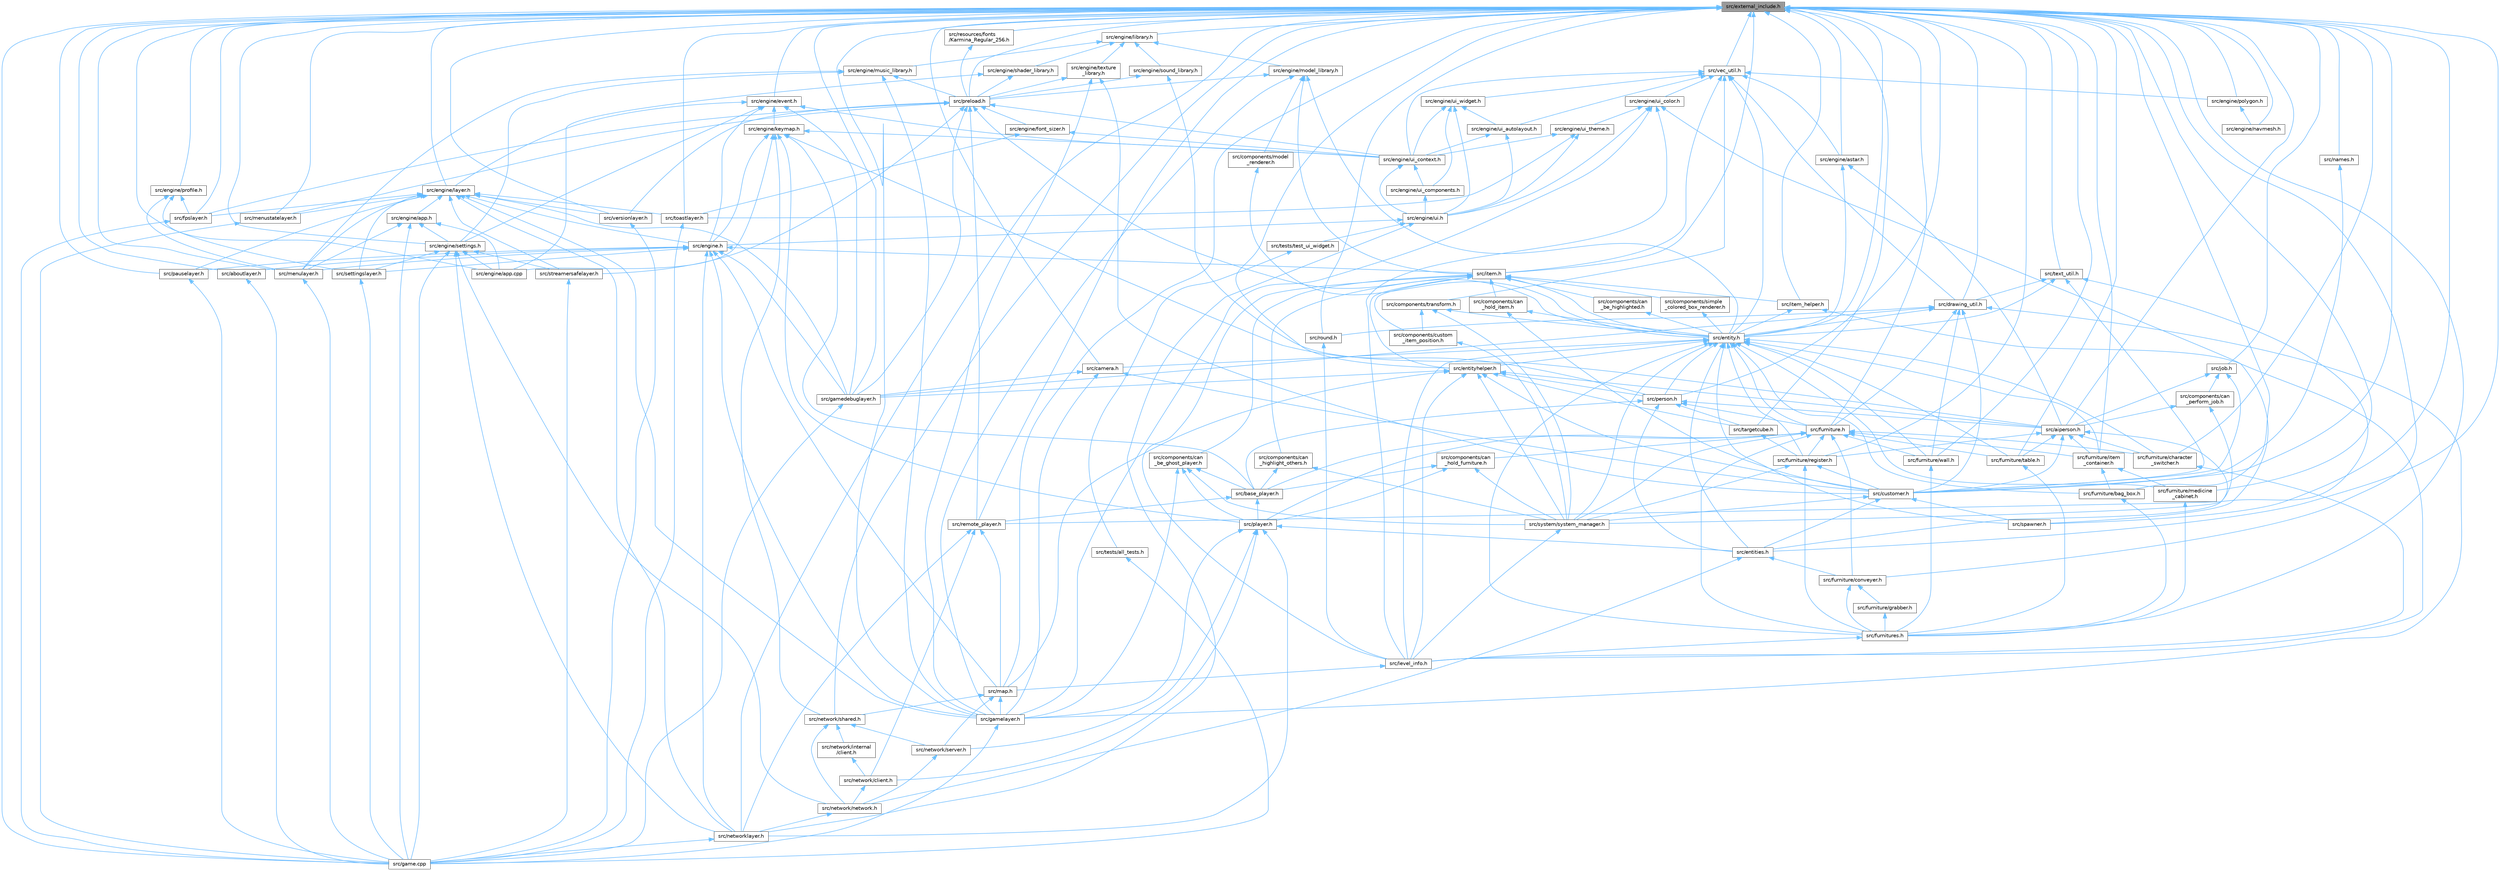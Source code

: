 digraph "src/external_include.h"
{
 // LATEX_PDF_SIZE
  bgcolor="transparent";
  edge [fontname=Helvetica,fontsize=10,labelfontname=Helvetica,labelfontsize=10];
  node [fontname=Helvetica,fontsize=10,shape=box,height=0.2,width=0.4];
  Node1 [label="src/external_include.h",height=0.2,width=0.4,color="gray40", fillcolor="grey60", style="filled", fontcolor="black",tooltip=" "];
  Node1 -> Node2 [dir="back",color="steelblue1",style="solid"];
  Node2 [label="src/aboutlayer.h",height=0.2,width=0.4,color="grey40", fillcolor="white", style="filled",URL="$d9/d95/aboutlayer_8h.html",tooltip=" "];
  Node2 -> Node3 [dir="back",color="steelblue1",style="solid"];
  Node3 [label="src/game.cpp",height=0.2,width=0.4,color="grey40", fillcolor="white", style="filled",URL="$df/dd9/game_8cpp.html",tooltip=" "];
  Node1 -> Node4 [dir="back",color="steelblue1",style="solid"];
  Node4 [label="src/aiperson.h",height=0.2,width=0.4,color="grey40", fillcolor="white", style="filled",URL="$d4/d16/aiperson_8h.html",tooltip=" "];
  Node4 -> Node5 [dir="back",color="steelblue1",style="solid"];
  Node5 [label="src/customer.h",height=0.2,width=0.4,color="grey40", fillcolor="white", style="filled",URL="$d3/d35/customer_8h.html",tooltip=" "];
  Node5 -> Node6 [dir="back",color="steelblue1",style="solid"];
  Node6 [label="src/entities.h",height=0.2,width=0.4,color="grey40", fillcolor="white", style="filled",URL="$dd/d5a/entities_8h.html",tooltip=" "];
  Node6 -> Node7 [dir="back",color="steelblue1",style="solid"];
  Node7 [label="src/furniture/conveyer.h",height=0.2,width=0.4,color="grey40", fillcolor="white", style="filled",URL="$de/d1f/conveyer_8h.html",tooltip=" "];
  Node7 -> Node8 [dir="back",color="steelblue1",style="solid"];
  Node8 [label="src/furniture/grabber.h",height=0.2,width=0.4,color="grey40", fillcolor="white", style="filled",URL="$d3/d54/grabber_8h.html",tooltip=" "];
  Node8 -> Node9 [dir="back",color="steelblue1",style="solid"];
  Node9 [label="src/furnitures.h",height=0.2,width=0.4,color="grey40", fillcolor="white", style="filled",URL="$d7/d84/furnitures_8h.html",tooltip=" "];
  Node9 -> Node10 [dir="back",color="steelblue1",style="solid"];
  Node10 [label="src/level_info.h",height=0.2,width=0.4,color="grey40", fillcolor="white", style="filled",URL="$d0/d49/level__info_8h.html",tooltip=" "];
  Node10 -> Node11 [dir="back",color="steelblue1",style="solid"];
  Node11 [label="src/map.h",height=0.2,width=0.4,color="grey40", fillcolor="white", style="filled",URL="$dc/db7/map_8h.html",tooltip=" "];
  Node11 -> Node12 [dir="back",color="steelblue1",style="solid"];
  Node12 [label="src/gamelayer.h",height=0.2,width=0.4,color="grey40", fillcolor="white", style="filled",URL="$d3/d3b/gamelayer_8h.html",tooltip=" "];
  Node12 -> Node3 [dir="back",color="steelblue1",style="solid"];
  Node11 -> Node13 [dir="back",color="steelblue1",style="solid"];
  Node13 [label="src/network/server.h",height=0.2,width=0.4,color="grey40", fillcolor="white", style="filled",URL="$d8/dc3/server_8h.html",tooltip=" "];
  Node13 -> Node14 [dir="back",color="steelblue1",style="solid"];
  Node14 [label="src/network/network.h",height=0.2,width=0.4,color="grey40", fillcolor="white", style="filled",URL="$d9/d94/network_8h.html",tooltip=" "];
  Node14 -> Node15 [dir="back",color="steelblue1",style="solid"];
  Node15 [label="src/networklayer.h",height=0.2,width=0.4,color="grey40", fillcolor="white", style="filled",URL="$d3/d80/networklayer_8h.html",tooltip=" "];
  Node15 -> Node3 [dir="back",color="steelblue1",style="solid"];
  Node11 -> Node16 [dir="back",color="steelblue1",style="solid"];
  Node16 [label="src/network/shared.h",height=0.2,width=0.4,color="grey40", fillcolor="white", style="filled",URL="$da/db4/shared_8h.html",tooltip=" "];
  Node16 -> Node17 [dir="back",color="steelblue1",style="solid"];
  Node17 [label="src/network/internal\l/client.h",height=0.2,width=0.4,color="grey40", fillcolor="white", style="filled",URL="$da/dde/internal_2client_8h.html",tooltip=" "];
  Node17 -> Node18 [dir="back",color="steelblue1",style="solid"];
  Node18 [label="src/network/client.h",height=0.2,width=0.4,color="grey40", fillcolor="white", style="filled",URL="$d8/de1/client_8h.html",tooltip=" "];
  Node18 -> Node14 [dir="back",color="steelblue1",style="solid"];
  Node16 -> Node14 [dir="back",color="steelblue1",style="solid"];
  Node16 -> Node13 [dir="back",color="steelblue1",style="solid"];
  Node7 -> Node9 [dir="back",color="steelblue1",style="solid"];
  Node6 -> Node14 [dir="back",color="steelblue1",style="solid"];
  Node5 -> Node19 [dir="back",color="steelblue1",style="solid"];
  Node19 [label="src/spawner.h",height=0.2,width=0.4,color="grey40", fillcolor="white", style="filled",URL="$d7/d85/spawner_8h.html",tooltip=" "];
  Node5 -> Node20 [dir="back",color="steelblue1",style="solid"];
  Node20 [label="src/system/system_manager.h",height=0.2,width=0.4,color="grey40", fillcolor="white", style="filled",URL="$df/dbe/system__manager_8h.html",tooltip=" "];
  Node20 -> Node10 [dir="back",color="steelblue1",style="solid"];
  Node4 -> Node6 [dir="back",color="steelblue1",style="solid"];
  Node4 -> Node21 [dir="back",color="steelblue1",style="solid"];
  Node21 [label="src/furniture/character\l_switcher.h",height=0.2,width=0.4,color="grey40", fillcolor="white", style="filled",URL="$df/d3e/character__switcher_8h.html",tooltip=" "];
  Node21 -> Node10 [dir="back",color="steelblue1",style="solid"];
  Node4 -> Node22 [dir="back",color="steelblue1",style="solid"];
  Node22 [label="src/furniture/item\l_container.h",height=0.2,width=0.4,color="grey40", fillcolor="white", style="filled",URL="$d8/d1b/item__container_8h.html",tooltip=" "];
  Node22 -> Node23 [dir="back",color="steelblue1",style="solid"];
  Node23 [label="src/furniture/bag_box.h",height=0.2,width=0.4,color="grey40", fillcolor="white", style="filled",URL="$de/db3/bag__box_8h.html",tooltip=" "];
  Node23 -> Node9 [dir="back",color="steelblue1",style="solid"];
  Node22 -> Node24 [dir="back",color="steelblue1",style="solid"];
  Node24 [label="src/furniture/medicine\l_cabinet.h",height=0.2,width=0.4,color="grey40", fillcolor="white", style="filled",URL="$d4/d27/medicine__cabinet_8h.html",tooltip=" "];
  Node24 -> Node9 [dir="back",color="steelblue1",style="solid"];
  Node4 -> Node25 [dir="back",color="steelblue1",style="solid"];
  Node25 [label="src/furniture/register.h",height=0.2,width=0.4,color="grey40", fillcolor="white", style="filled",URL="$df/d80/register_8h.html",tooltip=" "];
  Node25 -> Node5 [dir="back",color="steelblue1",style="solid"];
  Node25 -> Node9 [dir="back",color="steelblue1",style="solid"];
  Node25 -> Node20 [dir="back",color="steelblue1",style="solid"];
  Node4 -> Node26 [dir="back",color="steelblue1",style="solid"];
  Node26 [label="src/furniture/table.h",height=0.2,width=0.4,color="grey40", fillcolor="white", style="filled",URL="$dd/d98/table_8h.html",tooltip=" "];
  Node26 -> Node9 [dir="back",color="steelblue1",style="solid"];
  Node1 -> Node27 [dir="back",color="steelblue1",style="solid"];
  Node27 [label="src/camera.h",height=0.2,width=0.4,color="grey40", fillcolor="white", style="filled",URL="$d7/df6/camera_8h.html",tooltip=" "];
  Node27 -> Node5 [dir="back",color="steelblue1",style="solid"];
  Node27 -> Node28 [dir="back",color="steelblue1",style="solid"];
  Node28 [label="src/gamedebuglayer.h",height=0.2,width=0.4,color="grey40", fillcolor="white", style="filled",URL="$dd/d0d/gamedebuglayer_8h.html",tooltip=" "];
  Node28 -> Node3 [dir="back",color="steelblue1",style="solid"];
  Node27 -> Node12 [dir="back",color="steelblue1",style="solid"];
  Node1 -> Node5 [dir="back",color="steelblue1",style="solid"];
  Node1 -> Node29 [dir="back",color="steelblue1",style="solid"];
  Node29 [label="src/drawing_util.h",height=0.2,width=0.4,color="grey40", fillcolor="white", style="filled",URL="$df/db6/drawing__util_8h.html",tooltip=" "];
  Node29 -> Node5 [dir="back",color="steelblue1",style="solid"];
  Node29 -> Node30 [dir="back",color="steelblue1",style="solid"];
  Node30 [label="src/entity.h",height=0.2,width=0.4,color="grey40", fillcolor="white", style="filled",URL="$d8/d83/entity_8h.html",tooltip=" "];
  Node30 -> Node27 [dir="back",color="steelblue1",style="solid"];
  Node30 -> Node6 [dir="back",color="steelblue1",style="solid"];
  Node30 -> Node31 [dir="back",color="steelblue1",style="solid"];
  Node31 [label="src/entityhelper.h",height=0.2,width=0.4,color="grey40", fillcolor="white", style="filled",URL="$d9/d3c/entityhelper_8h.html",tooltip=" "];
  Node31 -> Node4 [dir="back",color="steelblue1",style="solid"];
  Node31 -> Node5 [dir="back",color="steelblue1",style="solid"];
  Node31 -> Node28 [dir="back",color="steelblue1",style="solid"];
  Node31 -> Node10 [dir="back",color="steelblue1",style="solid"];
  Node31 -> Node11 [dir="back",color="steelblue1",style="solid"];
  Node31 -> Node32 [dir="back",color="steelblue1",style="solid"];
  Node32 [label="src/person.h",height=0.2,width=0.4,color="grey40", fillcolor="white", style="filled",URL="$d4/d98/person_8h.html",tooltip=" "];
  Node32 -> Node4 [dir="back",color="steelblue1",style="solid"];
  Node32 -> Node33 [dir="back",color="steelblue1",style="solid"];
  Node33 [label="src/base_player.h",height=0.2,width=0.4,color="grey40", fillcolor="white", style="filled",URL="$d7/dc6/base__player_8h.html",tooltip=" "];
  Node33 -> Node34 [dir="back",color="steelblue1",style="solid"];
  Node34 [label="src/player.h",height=0.2,width=0.4,color="grey40", fillcolor="white", style="filled",URL="$d3/d62/player_8h.html",tooltip=" "];
  Node34 -> Node6 [dir="back",color="steelblue1",style="solid"];
  Node34 -> Node12 [dir="back",color="steelblue1",style="solid"];
  Node34 -> Node18 [dir="back",color="steelblue1",style="solid"];
  Node34 -> Node13 [dir="back",color="steelblue1",style="solid"];
  Node34 -> Node15 [dir="back",color="steelblue1",style="solid"];
  Node33 -> Node35 [dir="back",color="steelblue1",style="solid"];
  Node35 [label="src/remote_player.h",height=0.2,width=0.4,color="grey40", fillcolor="white", style="filled",URL="$d2/d24/remote__player_8h.html",tooltip=" "];
  Node35 -> Node11 [dir="back",color="steelblue1",style="solid"];
  Node35 -> Node18 [dir="back",color="steelblue1",style="solid"];
  Node35 -> Node15 [dir="back",color="steelblue1",style="solid"];
  Node32 -> Node6 [dir="back",color="steelblue1",style="solid"];
  Node32 -> Node36 [dir="back",color="steelblue1",style="solid"];
  Node36 [label="src/furniture.h",height=0.2,width=0.4,color="grey40", fillcolor="white", style="filled",URL="$d1/d57/furniture_8h.html",tooltip=" "];
  Node36 -> Node33 [dir="back",color="steelblue1",style="solid"];
  Node36 -> Node37 [dir="back",color="steelblue1",style="solid"];
  Node37 [label="src/components/can\l_hold_furniture.h",height=0.2,width=0.4,color="grey40", fillcolor="white", style="filled",URL="$d6/d76/can__hold__furniture_8h.html",tooltip=" "];
  Node37 -> Node33 [dir="back",color="steelblue1",style="solid"];
  Node37 -> Node34 [dir="back",color="steelblue1",style="solid"];
  Node37 -> Node20 [dir="back",color="steelblue1",style="solid"];
  Node36 -> Node21 [dir="back",color="steelblue1",style="solid"];
  Node36 -> Node7 [dir="back",color="steelblue1",style="solid"];
  Node36 -> Node22 [dir="back",color="steelblue1",style="solid"];
  Node36 -> Node25 [dir="back",color="steelblue1",style="solid"];
  Node36 -> Node26 [dir="back",color="steelblue1",style="solid"];
  Node36 -> Node38 [dir="back",color="steelblue1",style="solid"];
  Node38 [label="src/furniture/wall.h",height=0.2,width=0.4,color="grey40", fillcolor="white", style="filled",URL="$d1/d4f/wall_8h.html",tooltip=" "];
  Node38 -> Node9 [dir="back",color="steelblue1",style="solid"];
  Node36 -> Node9 [dir="back",color="steelblue1",style="solid"];
  Node36 -> Node34 [dir="back",color="steelblue1",style="solid"];
  Node36 -> Node20 [dir="back",color="steelblue1",style="solid"];
  Node32 -> Node39 [dir="back",color="steelblue1",style="solid"];
  Node39 [label="src/targetcube.h",height=0.2,width=0.4,color="grey40", fillcolor="white", style="filled",URL="$d5/d00/targetcube_8h.html",tooltip=" "];
  Node39 -> Node25 [dir="back",color="steelblue1",style="solid"];
  Node31 -> Node20 [dir="back",color="steelblue1",style="solid"];
  Node31 -> Node39 [dir="back",color="steelblue1",style="solid"];
  Node30 -> Node36 [dir="back",color="steelblue1",style="solid"];
  Node30 -> Node23 [dir="back",color="steelblue1",style="solid"];
  Node30 -> Node21 [dir="back",color="steelblue1",style="solid"];
  Node30 -> Node22 [dir="back",color="steelblue1",style="solid"];
  Node30 -> Node24 [dir="back",color="steelblue1",style="solid"];
  Node30 -> Node25 [dir="back",color="steelblue1",style="solid"];
  Node30 -> Node26 [dir="back",color="steelblue1",style="solid"];
  Node30 -> Node38 [dir="back",color="steelblue1",style="solid"];
  Node30 -> Node9 [dir="back",color="steelblue1",style="solid"];
  Node30 -> Node10 [dir="back",color="steelblue1",style="solid"];
  Node30 -> Node32 [dir="back",color="steelblue1",style="solid"];
  Node30 -> Node19 [dir="back",color="steelblue1",style="solid"];
  Node30 -> Node20 [dir="back",color="steelblue1",style="solid"];
  Node29 -> Node36 [dir="back",color="steelblue1",style="solid"];
  Node29 -> Node38 [dir="back",color="steelblue1",style="solid"];
  Node29 -> Node28 [dir="back",color="steelblue1",style="solid"];
  Node29 -> Node12 [dir="back",color="steelblue1",style="solid"];
  Node29 -> Node40 [dir="back",color="steelblue1",style="solid"];
  Node40 [label="src/round.h",height=0.2,width=0.4,color="grey40", fillcolor="white", style="filled",URL="$d1/d71/round_8h.html",tooltip=" "];
  Node40 -> Node10 [dir="back",color="steelblue1",style="solid"];
  Node1 -> Node41 [dir="back",color="steelblue1",style="solid"];
  Node41 [label="src/engine/astar.h",height=0.2,width=0.4,color="grey40", fillcolor="white", style="filled",URL="$d8/d56/astar_8h.html",tooltip=" "];
  Node41 -> Node4 [dir="back",color="steelblue1",style="solid"];
  Node41 -> Node30 [dir="back",color="steelblue1",style="solid"];
  Node1 -> Node42 [dir="back",color="steelblue1",style="solid"];
  Node42 [label="src/engine/event.h",height=0.2,width=0.4,color="grey40", fillcolor="white", style="filled",URL="$dd/d20/event_8h.html",tooltip=" "];
  Node42 -> Node43 [dir="back",color="steelblue1",style="solid"];
  Node43 [label="src/engine.h",height=0.2,width=0.4,color="grey40", fillcolor="white", style="filled",URL="$d1/d55/engine_8h.html",tooltip=" "];
  Node43 -> Node2 [dir="back",color="steelblue1",style="solid"];
  Node43 -> Node28 [dir="back",color="steelblue1",style="solid"];
  Node43 -> Node12 [dir="back",color="steelblue1",style="solid"];
  Node43 -> Node44 [dir="back",color="steelblue1",style="solid"];
  Node44 [label="src/item.h",height=0.2,width=0.4,color="grey40", fillcolor="white", style="filled",URL="$df/d1f/item_8h.html",tooltip=" "];
  Node44 -> Node45 [dir="back",color="steelblue1",style="solid"];
  Node45 [label="src/components/can\l_be_ghost_player.h",height=0.2,width=0.4,color="grey40", fillcolor="white", style="filled",URL="$d1/d8a/can__be__ghost__player_8h.html",tooltip=" "];
  Node45 -> Node33 [dir="back",color="steelblue1",style="solid"];
  Node45 -> Node12 [dir="back",color="steelblue1",style="solid"];
  Node45 -> Node34 [dir="back",color="steelblue1",style="solid"];
  Node45 -> Node20 [dir="back",color="steelblue1",style="solid"];
  Node44 -> Node46 [dir="back",color="steelblue1",style="solid"];
  Node46 [label="src/components/can\l_be_highlighted.h",height=0.2,width=0.4,color="grey40", fillcolor="white", style="filled",URL="$db/d75/can__be__highlighted_8h.html",tooltip=" "];
  Node46 -> Node30 [dir="back",color="steelblue1",style="solid"];
  Node44 -> Node47 [dir="back",color="steelblue1",style="solid"];
  Node47 [label="src/components/can\l_highlight_others.h",height=0.2,width=0.4,color="grey40", fillcolor="white", style="filled",URL="$dd/dad/can__highlight__others_8h.html",tooltip=" "];
  Node47 -> Node33 [dir="back",color="steelblue1",style="solid"];
  Node47 -> Node20 [dir="back",color="steelblue1",style="solid"];
  Node44 -> Node48 [dir="back",color="steelblue1",style="solid"];
  Node48 [label="src/components/can\l_hold_item.h",height=0.2,width=0.4,color="grey40", fillcolor="white", style="filled",URL="$dc/d28/can__hold__item_8h.html",tooltip=" "];
  Node48 -> Node5 [dir="back",color="steelblue1",style="solid"];
  Node48 -> Node30 [dir="back",color="steelblue1",style="solid"];
  Node44 -> Node49 [dir="back",color="steelblue1",style="solid"];
  Node49 [label="src/components/custom\l_item_position.h",height=0.2,width=0.4,color="grey40", fillcolor="white", style="filled",URL="$df/de8/custom__item__position_8h.html",tooltip=" "];
  Node49 -> Node20 [dir="back",color="steelblue1",style="solid"];
  Node44 -> Node50 [dir="back",color="steelblue1",style="solid"];
  Node50 [label="src/components/simple\l_colored_box_renderer.h",height=0.2,width=0.4,color="grey40", fillcolor="white", style="filled",URL="$d7/d5e/simple__colored__box__renderer_8h.html",tooltip=" "];
  Node50 -> Node30 [dir="back",color="steelblue1",style="solid"];
  Node44 -> Node30 [dir="back",color="steelblue1",style="solid"];
  Node44 -> Node31 [dir="back",color="steelblue1",style="solid"];
  Node44 -> Node51 [dir="back",color="steelblue1",style="solid"];
  Node51 [label="src/item_helper.h",height=0.2,width=0.4,color="grey40", fillcolor="white", style="filled",URL="$d0/d4e/item__helper_8h.html",tooltip=" "];
  Node51 -> Node30 [dir="back",color="steelblue1",style="solid"];
  Node51 -> Node10 [dir="back",color="steelblue1",style="solid"];
  Node44 -> Node10 [dir="back",color="steelblue1",style="solid"];
  Node43 -> Node11 [dir="back",color="steelblue1",style="solid"];
  Node43 -> Node52 [dir="back",color="steelblue1",style="solid"];
  Node52 [label="src/menulayer.h",height=0.2,width=0.4,color="grey40", fillcolor="white", style="filled",URL="$de/dc7/menulayer_8h.html",tooltip=" "];
  Node52 -> Node3 [dir="back",color="steelblue1",style="solid"];
  Node43 -> Node15 [dir="back",color="steelblue1",style="solid"];
  Node43 -> Node53 [dir="back",color="steelblue1",style="solid"];
  Node53 [label="src/pauselayer.h",height=0.2,width=0.4,color="grey40", fillcolor="white", style="filled",URL="$d9/d31/pauselayer_8h.html",tooltip=" "];
  Node53 -> Node3 [dir="back",color="steelblue1",style="solid"];
  Node43 -> Node54 [dir="back",color="steelblue1",style="solid"];
  Node54 [label="src/settingslayer.h",height=0.2,width=0.4,color="grey40", fillcolor="white", style="filled",URL="$d2/d4a/settingslayer_8h.html",tooltip=" "];
  Node54 -> Node3 [dir="back",color="steelblue1",style="solid"];
  Node42 -> Node55 [dir="back",color="steelblue1",style="solid"];
  Node55 [label="src/engine/keymap.h",height=0.2,width=0.4,color="grey40", fillcolor="white", style="filled",URL="$da/d9a/keymap_8h.html",tooltip=" "];
  Node55 -> Node33 [dir="back",color="steelblue1",style="solid"];
  Node55 -> Node43 [dir="back",color="steelblue1",style="solid"];
  Node55 -> Node56 [dir="back",color="steelblue1",style="solid"];
  Node56 [label="src/engine/app.cpp",height=0.2,width=0.4,color="grey40", fillcolor="white", style="filled",URL="$d5/df2/app_8cpp.html",tooltip=" "];
  Node55 -> Node57 [dir="back",color="steelblue1",style="solid"];
  Node57 [label="src/engine/ui_context.h",height=0.2,width=0.4,color="grey40", fillcolor="white", style="filled",URL="$d7/d92/ui__context_8h.html",tooltip=" "];
  Node57 -> Node58 [dir="back",color="steelblue1",style="solid"];
  Node58 [label="src/engine/ui.h",height=0.2,width=0.4,color="grey40", fillcolor="white", style="filled",URL="$d9/d3b/ui_8h.html",tooltip=" "];
  Node58 -> Node43 [dir="back",color="steelblue1",style="solid"];
  Node58 -> Node15 [dir="back",color="steelblue1",style="solid"];
  Node58 -> Node59 [dir="back",color="steelblue1",style="solid"];
  Node59 [label="src/tests/test_ui_widget.h",height=0.2,width=0.4,color="grey40", fillcolor="white", style="filled",URL="$d4/d4f/test__ui__widget_8h.html",tooltip=" "];
  Node59 -> Node60 [dir="back",color="steelblue1",style="solid"];
  Node60 [label="src/tests/all_tests.h",height=0.2,width=0.4,color="grey40", fillcolor="white", style="filled",URL="$d4/d3d/all__tests_8h.html",tooltip=" "];
  Node60 -> Node3 [dir="back",color="steelblue1",style="solid"];
  Node57 -> Node61 [dir="back",color="steelblue1",style="solid"];
  Node61 [label="src/engine/ui_components.h",height=0.2,width=0.4,color="grey40", fillcolor="white", style="filled",URL="$d5/dd8/ui__components_8h.html",tooltip=" "];
  Node61 -> Node58 [dir="back",color="steelblue1",style="solid"];
  Node55 -> Node16 [dir="back",color="steelblue1",style="solid"];
  Node55 -> Node32 [dir="back",color="steelblue1",style="solid"];
  Node55 -> Node34 [dir="back",color="steelblue1",style="solid"];
  Node42 -> Node62 [dir="back",color="steelblue1",style="solid"];
  Node62 [label="src/engine/layer.h",height=0.2,width=0.4,color="grey40", fillcolor="white", style="filled",URL="$d3/d3b/layer_8h.html",tooltip=" "];
  Node62 -> Node43 [dir="back",color="steelblue1",style="solid"];
  Node62 -> Node63 [dir="back",color="steelblue1",style="solid"];
  Node63 [label="src/engine/app.h",height=0.2,width=0.4,color="grey40", fillcolor="white", style="filled",URL="$d2/d39/app_8h.html",tooltip=" "];
  Node63 -> Node56 [dir="back",color="steelblue1",style="solid"];
  Node63 -> Node64 [dir="back",color="steelblue1",style="solid"];
  Node64 [label="src/engine/settings.h",height=0.2,width=0.4,color="grey40", fillcolor="white", style="filled",URL="$de/d60/settings_8h.html",tooltip=" "];
  Node64 -> Node56 [dir="back",color="steelblue1",style="solid"];
  Node64 -> Node3 [dir="back",color="steelblue1",style="solid"];
  Node64 -> Node14 [dir="back",color="steelblue1",style="solid"];
  Node64 -> Node15 [dir="back",color="steelblue1",style="solid"];
  Node64 -> Node54 [dir="back",color="steelblue1",style="solid"];
  Node64 -> Node65 [dir="back",color="steelblue1",style="solid"];
  Node65 [label="src/streamersafelayer.h",height=0.2,width=0.4,color="grey40", fillcolor="white", style="filled",URL="$d5/d37/streamersafelayer_8h.html",tooltip=" "];
  Node65 -> Node3 [dir="back",color="steelblue1",style="solid"];
  Node63 -> Node3 [dir="back",color="steelblue1",style="solid"];
  Node63 -> Node52 [dir="back",color="steelblue1",style="solid"];
  Node62 -> Node66 [dir="back",color="steelblue1",style="solid"];
  Node66 [label="src/fpslayer.h",height=0.2,width=0.4,color="grey40", fillcolor="white", style="filled",URL="$d3/d33/fpslayer_8h.html",tooltip=" "];
  Node66 -> Node3 [dir="back",color="steelblue1",style="solid"];
  Node62 -> Node28 [dir="back",color="steelblue1",style="solid"];
  Node62 -> Node12 [dir="back",color="steelblue1",style="solid"];
  Node62 -> Node52 [dir="back",color="steelblue1",style="solid"];
  Node62 -> Node67 [dir="back",color="steelblue1",style="solid"];
  Node67 [label="src/menustatelayer.h",height=0.2,width=0.4,color="grey40", fillcolor="white", style="filled",URL="$d2/df0/menustatelayer_8h.html",tooltip=" "];
  Node67 -> Node3 [dir="back",color="steelblue1",style="solid"];
  Node62 -> Node15 [dir="back",color="steelblue1",style="solid"];
  Node62 -> Node53 [dir="back",color="steelblue1",style="solid"];
  Node62 -> Node54 [dir="back",color="steelblue1",style="solid"];
  Node62 -> Node65 [dir="back",color="steelblue1",style="solid"];
  Node62 -> Node68 [dir="back",color="steelblue1",style="solid"];
  Node68 [label="src/toastlayer.h",height=0.2,width=0.4,color="grey40", fillcolor="white", style="filled",URL="$d4/de2/toastlayer_8h.html",tooltip=" "];
  Node68 -> Node3 [dir="back",color="steelblue1",style="solid"];
  Node62 -> Node69 [dir="back",color="steelblue1",style="solid"];
  Node69 [label="src/versionlayer.h",height=0.2,width=0.4,color="grey40", fillcolor="white", style="filled",URL="$d8/d3c/versionlayer_8h.html",tooltip=" "];
  Node69 -> Node3 [dir="back",color="steelblue1",style="solid"];
  Node42 -> Node64 [dir="back",color="steelblue1",style="solid"];
  Node42 -> Node57 [dir="back",color="steelblue1",style="solid"];
  Node42 -> Node28 [dir="back",color="steelblue1",style="solid"];
  Node1 -> Node62 [dir="back",color="steelblue1",style="solid"];
  Node1 -> Node70 [dir="back",color="steelblue1",style="solid"];
  Node70 [label="src/engine/library.h",height=0.2,width=0.4,color="grey40", fillcolor="white", style="filled",URL="$dd/d08/library_8h.html",tooltip=" "];
  Node70 -> Node71 [dir="back",color="steelblue1",style="solid"];
  Node71 [label="src/engine/model_library.h",height=0.2,width=0.4,color="grey40", fillcolor="white", style="filled",URL="$d0/dd0/model__library_8h.html",tooltip=" "];
  Node71 -> Node72 [dir="back",color="steelblue1",style="solid"];
  Node72 [label="src/components/model\l_renderer.h",height=0.2,width=0.4,color="grey40", fillcolor="white", style="filled",URL="$df/df8/model__renderer_8h.html",tooltip=" "];
  Node72 -> Node30 [dir="back",color="steelblue1",style="solid"];
  Node71 -> Node30 [dir="back",color="steelblue1",style="solid"];
  Node71 -> Node12 [dir="back",color="steelblue1",style="solid"];
  Node71 -> Node44 [dir="back",color="steelblue1",style="solid"];
  Node71 -> Node73 [dir="back",color="steelblue1",style="solid"];
  Node73 [label="src/preload.h",height=0.2,width=0.4,color="grey40", fillcolor="white", style="filled",URL="$d5/d34/preload_8h.html",tooltip=" "];
  Node73 -> Node74 [dir="back",color="steelblue1",style="solid"];
  Node74 [label="src/engine/font_sizer.h",height=0.2,width=0.4,color="grey40", fillcolor="white", style="filled",URL="$da/dfa/font__sizer_8h.html",tooltip=" "];
  Node74 -> Node57 [dir="back",color="steelblue1",style="solid"];
  Node74 -> Node68 [dir="back",color="steelblue1",style="solid"];
  Node73 -> Node57 [dir="back",color="steelblue1",style="solid"];
  Node73 -> Node30 [dir="back",color="steelblue1",style="solid"];
  Node73 -> Node66 [dir="back",color="steelblue1",style="solid"];
  Node73 -> Node28 [dir="back",color="steelblue1",style="solid"];
  Node73 -> Node67 [dir="back",color="steelblue1",style="solid"];
  Node73 -> Node35 [dir="back",color="steelblue1",style="solid"];
  Node73 -> Node65 [dir="back",color="steelblue1",style="solid"];
  Node73 -> Node69 [dir="back",color="steelblue1",style="solid"];
  Node70 -> Node75 [dir="back",color="steelblue1",style="solid"];
  Node75 [label="src/engine/music_library.h",height=0.2,width=0.4,color="grey40", fillcolor="white", style="filled",URL="$dc/d33/music__library_8h.html",tooltip=" "];
  Node75 -> Node64 [dir="back",color="steelblue1",style="solid"];
  Node75 -> Node12 [dir="back",color="steelblue1",style="solid"];
  Node75 -> Node52 [dir="back",color="steelblue1",style="solid"];
  Node75 -> Node73 [dir="back",color="steelblue1",style="solid"];
  Node70 -> Node76 [dir="back",color="steelblue1",style="solid"];
  Node76 [label="src/engine/shader_library.h",height=0.2,width=0.4,color="grey40", fillcolor="white", style="filled",URL="$d1/d27/shader__library_8h.html",tooltip=" "];
  Node76 -> Node56 [dir="back",color="steelblue1",style="solid"];
  Node76 -> Node73 [dir="back",color="steelblue1",style="solid"];
  Node70 -> Node77 [dir="back",color="steelblue1",style="solid"];
  Node77 [label="src/engine/sound_library.h",height=0.2,width=0.4,color="grey40", fillcolor="white", style="filled",URL="$d5/d04/sound__library_8h.html",tooltip=" "];
  Node77 -> Node4 [dir="back",color="steelblue1",style="solid"];
  Node77 -> Node73 [dir="back",color="steelblue1",style="solid"];
  Node70 -> Node78 [dir="back",color="steelblue1",style="solid"];
  Node78 [label="src/engine/texture\l_library.h",height=0.2,width=0.4,color="grey40", fillcolor="white", style="filled",URL="$d5/d33/texture__library_8h.html",tooltip=" "];
  Node78 -> Node5 [dir="back",color="steelblue1",style="solid"];
  Node78 -> Node12 [dir="back",color="steelblue1",style="solid"];
  Node78 -> Node73 [dir="back",color="steelblue1",style="solid"];
  Node1 -> Node79 [dir="back",color="steelblue1",style="solid"];
  Node79 [label="src/engine/navmesh.h",height=0.2,width=0.4,color="grey40", fillcolor="white", style="filled",URL="$df/d0b/navmesh_8h.html",tooltip=" "];
  Node1 -> Node80 [dir="back",color="steelblue1",style="solid"];
  Node80 [label="src/engine/polygon.h",height=0.2,width=0.4,color="grey40", fillcolor="white", style="filled",URL="$dc/db6/polygon_8h.html",tooltip=" "];
  Node80 -> Node79 [dir="back",color="steelblue1",style="solid"];
  Node1 -> Node81 [dir="back",color="steelblue1",style="solid"];
  Node81 [label="src/engine/profile.h",height=0.2,width=0.4,color="grey40", fillcolor="white", style="filled",URL="$de/d45/profile_8h.html",tooltip=" "];
  Node81 -> Node56 [dir="back",color="steelblue1",style="solid"];
  Node81 -> Node66 [dir="back",color="steelblue1",style="solid"];
  Node81 -> Node52 [dir="back",color="steelblue1",style="solid"];
  Node1 -> Node64 [dir="back",color="steelblue1",style="solid"];
  Node1 -> Node6 [dir="back",color="steelblue1",style="solid"];
  Node1 -> Node30 [dir="back",color="steelblue1",style="solid"];
  Node1 -> Node31 [dir="back",color="steelblue1",style="solid"];
  Node1 -> Node66 [dir="back",color="steelblue1",style="solid"];
  Node1 -> Node36 [dir="back",color="steelblue1",style="solid"];
  Node1 -> Node23 [dir="back",color="steelblue1",style="solid"];
  Node1 -> Node21 [dir="back",color="steelblue1",style="solid"];
  Node1 -> Node7 [dir="back",color="steelblue1",style="solid"];
  Node1 -> Node22 [dir="back",color="steelblue1",style="solid"];
  Node1 -> Node24 [dir="back",color="steelblue1",style="solid"];
  Node1 -> Node25 [dir="back",color="steelblue1",style="solid"];
  Node1 -> Node26 [dir="back",color="steelblue1",style="solid"];
  Node1 -> Node38 [dir="back",color="steelblue1",style="solid"];
  Node1 -> Node9 [dir="back",color="steelblue1",style="solid"];
  Node1 -> Node3 [dir="back",color="steelblue1",style="solid"];
  Node1 -> Node28 [dir="back",color="steelblue1",style="solid"];
  Node1 -> Node12 [dir="back",color="steelblue1",style="solid"];
  Node1 -> Node44 [dir="back",color="steelblue1",style="solid"];
  Node1 -> Node51 [dir="back",color="steelblue1",style="solid"];
  Node1 -> Node82 [dir="back",color="steelblue1",style="solid"];
  Node82 [label="src/job.h",height=0.2,width=0.4,color="grey40", fillcolor="white", style="filled",URL="$d3/d6a/job_8h.html",tooltip=" "];
  Node82 -> Node4 [dir="back",color="steelblue1",style="solid"];
  Node82 -> Node83 [dir="back",color="steelblue1",style="solid"];
  Node83 [label="src/components/can\l_perform_job.h",height=0.2,width=0.4,color="grey40", fillcolor="white", style="filled",URL="$de/df1/can__perform__job_8h.html",tooltip=" "];
  Node83 -> Node4 [dir="back",color="steelblue1",style="solid"];
  Node83 -> Node20 [dir="back",color="steelblue1",style="solid"];
  Node82 -> Node5 [dir="back",color="steelblue1",style="solid"];
  Node1 -> Node11 [dir="back",color="steelblue1",style="solid"];
  Node1 -> Node52 [dir="back",color="steelblue1",style="solid"];
  Node1 -> Node67 [dir="back",color="steelblue1",style="solid"];
  Node1 -> Node84 [dir="back",color="steelblue1",style="solid"];
  Node84 [label="src/names.h",height=0.2,width=0.4,color="grey40", fillcolor="white", style="filled",URL="$d8/d22/names_8h.html",tooltip=" "];
  Node84 -> Node5 [dir="back",color="steelblue1",style="solid"];
  Node1 -> Node16 [dir="back",color="steelblue1",style="solid"];
  Node1 -> Node15 [dir="back",color="steelblue1",style="solid"];
  Node1 -> Node53 [dir="back",color="steelblue1",style="solid"];
  Node1 -> Node32 [dir="back",color="steelblue1",style="solid"];
  Node1 -> Node73 [dir="back",color="steelblue1",style="solid"];
  Node1 -> Node35 [dir="back",color="steelblue1",style="solid"];
  Node1 -> Node85 [dir="back",color="steelblue1",style="solid"];
  Node85 [label="src/resources/fonts\l/Karmina_Regular_256.h",height=0.2,width=0.4,color="grey40", fillcolor="white", style="filled",URL="$d2/de0/_karmina___regular__256_8h.html",tooltip=" "];
  Node85 -> Node73 [dir="back",color="steelblue1",style="solid"];
  Node1 -> Node40 [dir="back",color="steelblue1",style="solid"];
  Node1 -> Node54 [dir="back",color="steelblue1",style="solid"];
  Node1 -> Node19 [dir="back",color="steelblue1",style="solid"];
  Node1 -> Node39 [dir="back",color="steelblue1",style="solid"];
  Node1 -> Node86 [dir="back",color="steelblue1",style="solid"];
  Node86 [label="src/text_util.h",height=0.2,width=0.4,color="grey40", fillcolor="white", style="filled",URL="$d4/d78/text__util_8h.html",tooltip=" "];
  Node86 -> Node5 [dir="back",color="steelblue1",style="solid"];
  Node86 -> Node29 [dir="back",color="steelblue1",style="solid"];
  Node86 -> Node30 [dir="back",color="steelblue1",style="solid"];
  Node86 -> Node35 [dir="back",color="steelblue1",style="solid"];
  Node1 -> Node68 [dir="back",color="steelblue1",style="solid"];
  Node1 -> Node87 [dir="back",color="steelblue1",style="solid"];
  Node87 [label="src/vec_util.h",height=0.2,width=0.4,color="grey40", fillcolor="white", style="filled",URL="$d0/d3f/vec__util_8h.html",tooltip=" "];
  Node87 -> Node88 [dir="back",color="steelblue1",style="solid"];
  Node88 [label="src/components/transform.h",height=0.2,width=0.4,color="grey40", fillcolor="white", style="filled",URL="$d2/d80/transform_8h.html",tooltip=" "];
  Node88 -> Node49 [dir="back",color="steelblue1",style="solid"];
  Node88 -> Node30 [dir="back",color="steelblue1",style="solid"];
  Node88 -> Node20 [dir="back",color="steelblue1",style="solid"];
  Node87 -> Node29 [dir="back",color="steelblue1",style="solid"];
  Node87 -> Node41 [dir="back",color="steelblue1",style="solid"];
  Node87 -> Node80 [dir="back",color="steelblue1",style="solid"];
  Node87 -> Node89 [dir="back",color="steelblue1",style="solid"];
  Node89 [label="src/engine/ui_autolayout.h",height=0.2,width=0.4,color="grey40", fillcolor="white", style="filled",URL="$d8/dcd/ui__autolayout_8h.html",tooltip=" "];
  Node89 -> Node58 [dir="back",color="steelblue1",style="solid"];
  Node89 -> Node57 [dir="back",color="steelblue1",style="solid"];
  Node87 -> Node90 [dir="back",color="steelblue1",style="solid"];
  Node90 [label="src/engine/ui_color.h",height=0.2,width=0.4,color="grey40", fillcolor="white", style="filled",URL="$db/d82/ui__color_8h.html",tooltip=" "];
  Node90 -> Node58 [dir="back",color="steelblue1",style="solid"];
  Node90 -> Node91 [dir="back",color="steelblue1",style="solid"];
  Node91 [label="src/engine/ui_theme.h",height=0.2,width=0.4,color="grey40", fillcolor="white", style="filled",URL="$d2/da8/ui__theme_8h.html",tooltip=" "];
  Node91 -> Node58 [dir="back",color="steelblue1",style="solid"];
  Node91 -> Node57 [dir="back",color="steelblue1",style="solid"];
  Node91 -> Node68 [dir="back",color="steelblue1",style="solid"];
  Node90 -> Node12 [dir="back",color="steelblue1",style="solid"];
  Node90 -> Node10 [dir="back",color="steelblue1",style="solid"];
  Node90 -> Node19 [dir="back",color="steelblue1",style="solid"];
  Node87 -> Node57 [dir="back",color="steelblue1",style="solid"];
  Node87 -> Node92 [dir="back",color="steelblue1",style="solid"];
  Node92 [label="src/engine/ui_widget.h",height=0.2,width=0.4,color="grey40", fillcolor="white", style="filled",URL="$de/d06/ui__widget_8h.html",tooltip=" "];
  Node92 -> Node58 [dir="back",color="steelblue1",style="solid"];
  Node92 -> Node89 [dir="back",color="steelblue1",style="solid"];
  Node92 -> Node61 [dir="back",color="steelblue1",style="solid"];
  Node92 -> Node57 [dir="back",color="steelblue1",style="solid"];
  Node87 -> Node30 [dir="back",color="steelblue1",style="solid"];
  Node87 -> Node44 [dir="back",color="steelblue1",style="solid"];
  Node1 -> Node69 [dir="back",color="steelblue1",style="solid"];
}
